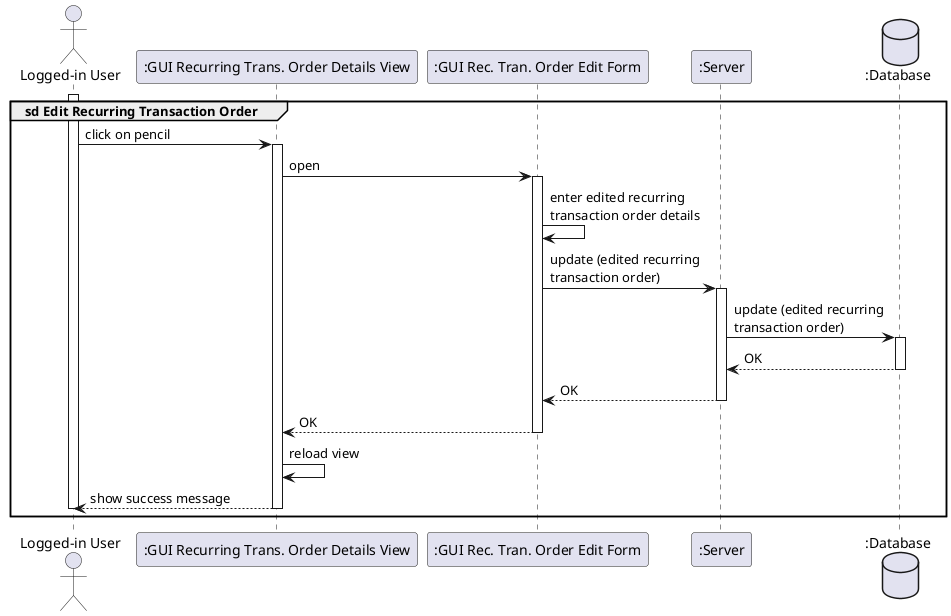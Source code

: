 @startuml

actor "Logged-in User" as user
participant ":GUI Recurring Trans. Order Details View" as gui
participant ":GUI Rec. Tran. Order Edit Form" as edit
participant ":Server" as server
database ":Database" as database

group sd Edit Recurring Transaction Order
    activate user
    user -> gui++ : click on pencil
        gui -> edit++ : open
            edit -> edit : enter edited recurring \ntransaction order details
            edit -> server++ : update (edited recurring\ntransaction order)
                server -> database++ : update (edited recurring\ntransaction order)
                return OK
            return OK
        return OK
        gui -> gui : reload view
    return show success message
    deactivate user
end

@enduml